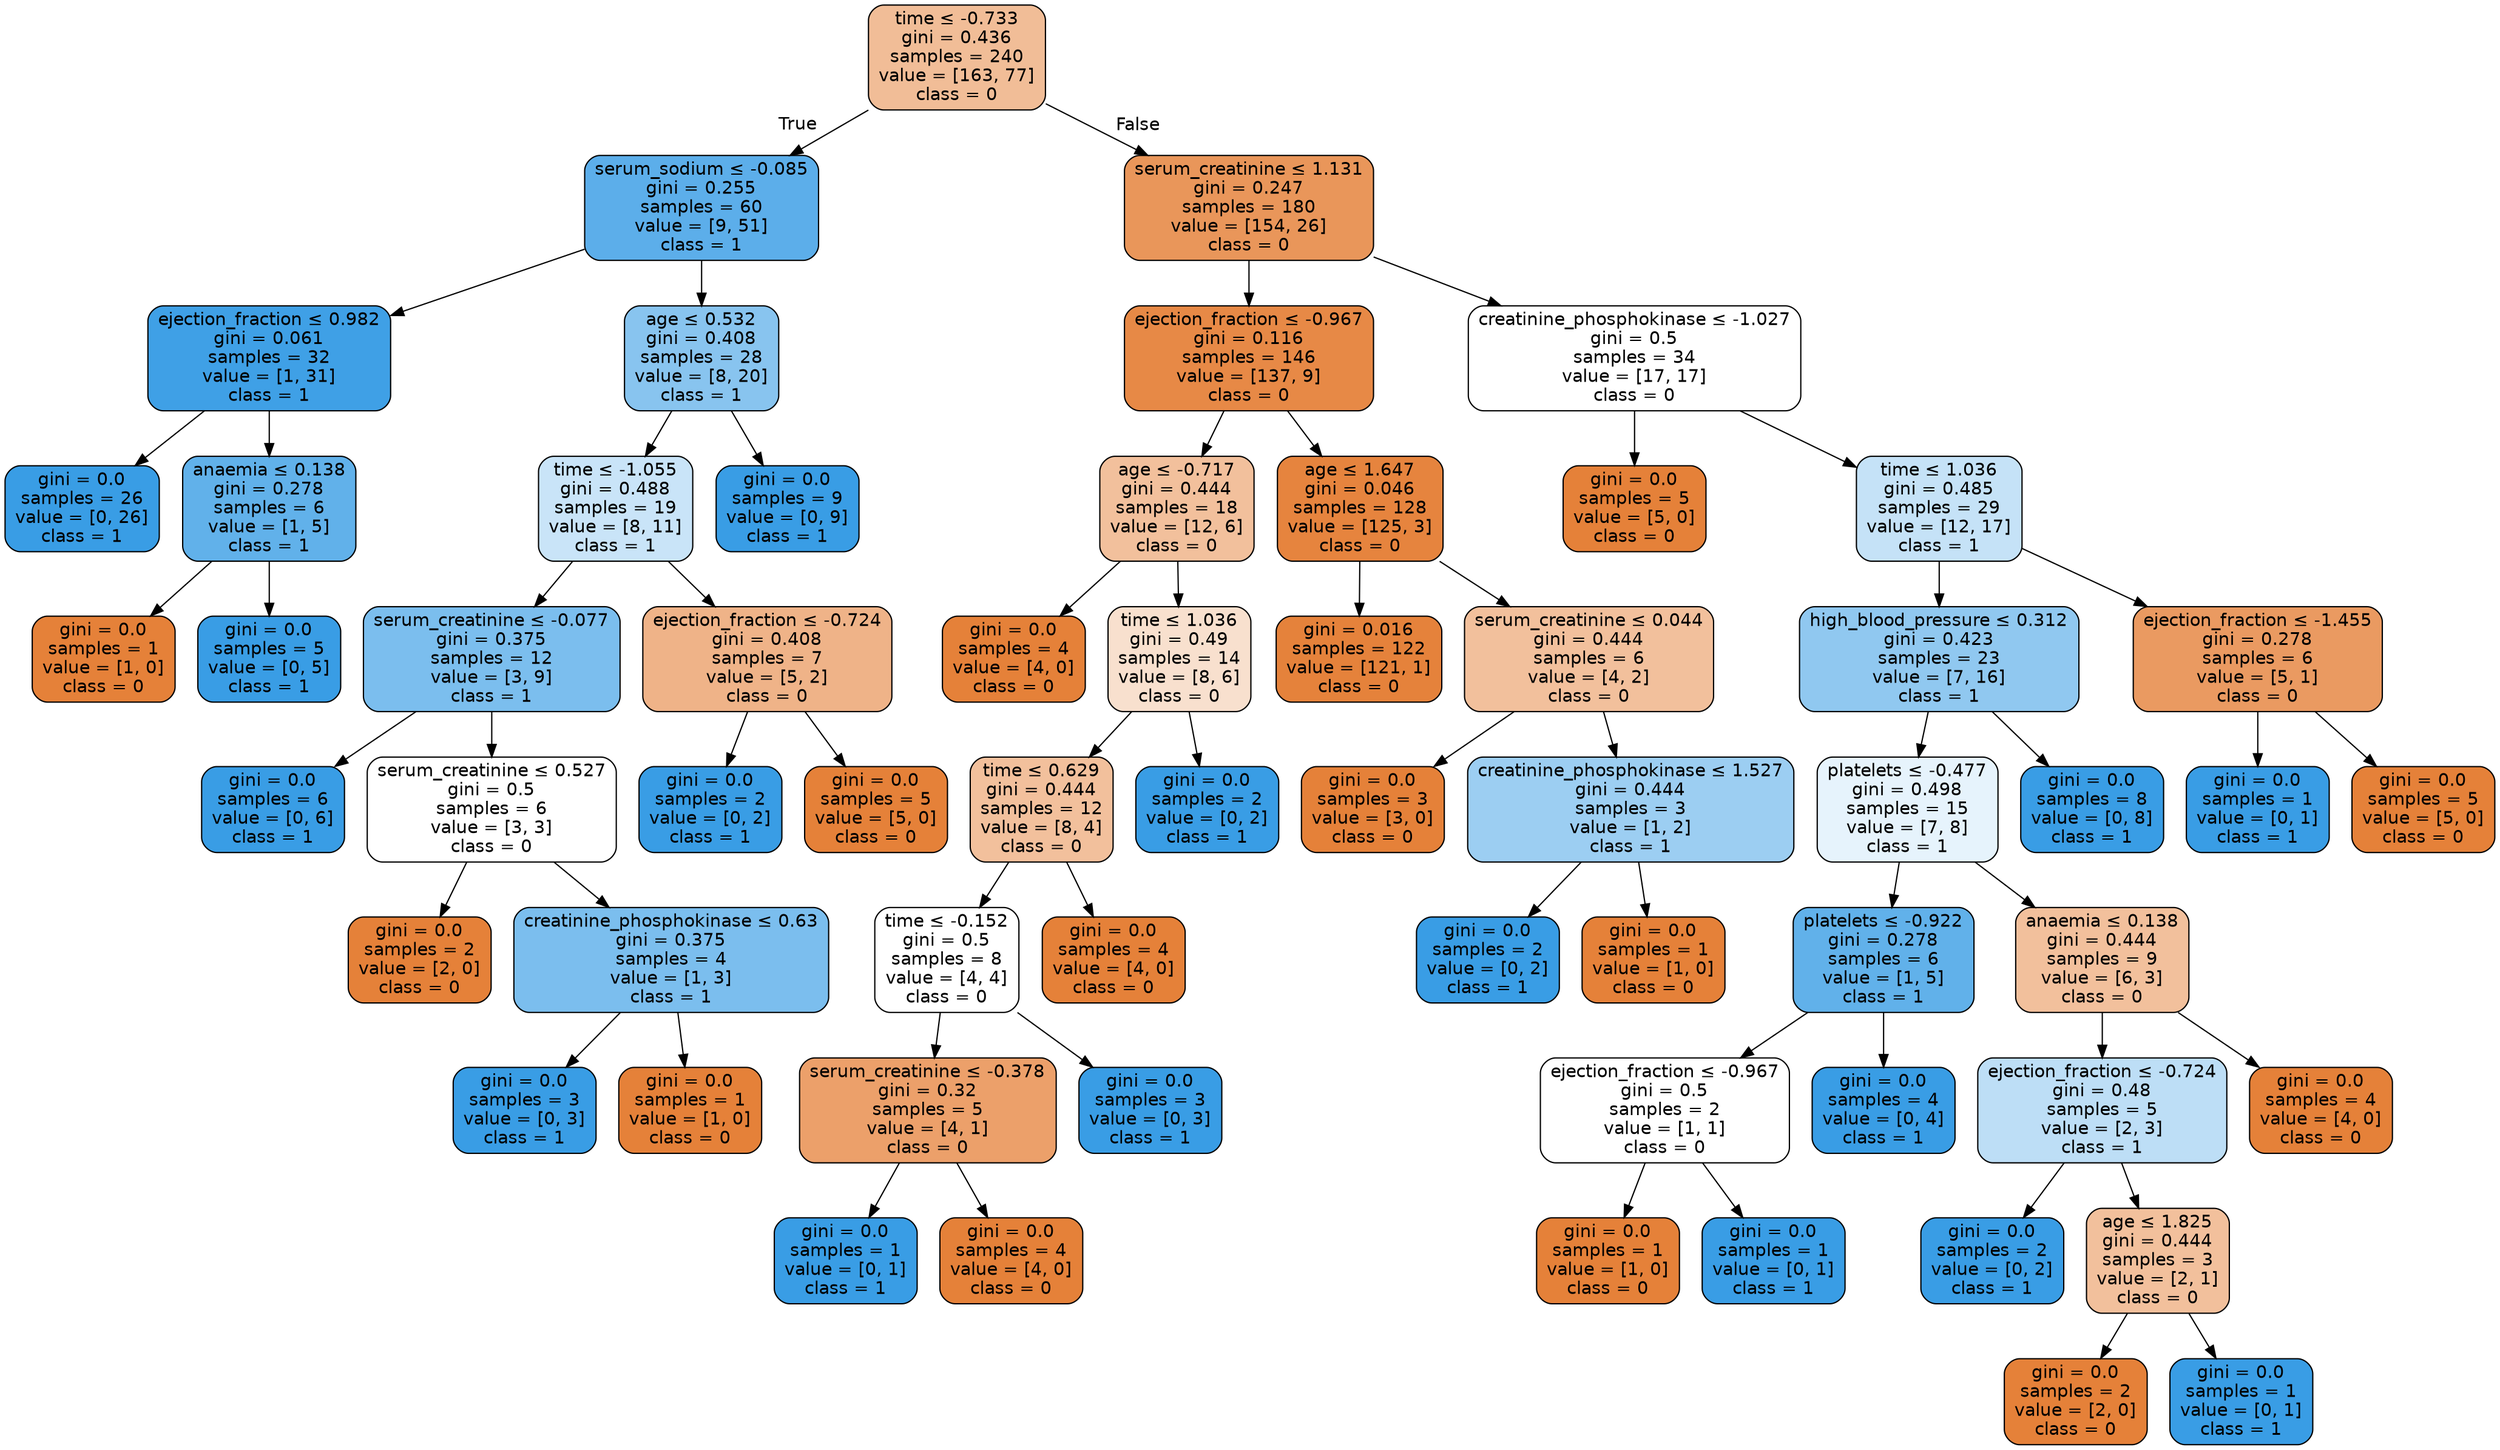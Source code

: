 digraph Tree {
node [shape=box, style="filled, rounded", color="black", fontname=helvetica] ;
edge [fontname=helvetica] ;
0 [label=<time &le; -0.733<br/>gini = 0.436<br/>samples = 240<br/>value = [163, 77]<br/>class = 0>, fillcolor="#f1bd97"] ;
1 [label=<serum_sodium &le; -0.085<br/>gini = 0.255<br/>samples = 60<br/>value = [9, 51]<br/>class = 1>, fillcolor="#5caeea"] ;
0 -> 1 [labeldistance=2.5, labelangle=45, headlabel="True"] ;
2 [label=<ejection_fraction &le; 0.982<br/>gini = 0.061<br/>samples = 32<br/>value = [1, 31]<br/>class = 1>, fillcolor="#3fa0e6"] ;
1 -> 2 ;
3 [label=<gini = 0.0<br/>samples = 26<br/>value = [0, 26]<br/>class = 1>, fillcolor="#399de5"] ;
2 -> 3 ;
4 [label=<anaemia &le; 0.138<br/>gini = 0.278<br/>samples = 6<br/>value = [1, 5]<br/>class = 1>, fillcolor="#61b1ea"] ;
2 -> 4 ;
5 [label=<gini = 0.0<br/>samples = 1<br/>value = [1, 0]<br/>class = 0>, fillcolor="#e58139"] ;
4 -> 5 ;
6 [label=<gini = 0.0<br/>samples = 5<br/>value = [0, 5]<br/>class = 1>, fillcolor="#399de5"] ;
4 -> 6 ;
7 [label=<age &le; 0.532<br/>gini = 0.408<br/>samples = 28<br/>value = [8, 20]<br/>class = 1>, fillcolor="#88c4ef"] ;
1 -> 7 ;
8 [label=<time &le; -1.055<br/>gini = 0.488<br/>samples = 19<br/>value = [8, 11]<br/>class = 1>, fillcolor="#c9e4f8"] ;
7 -> 8 ;
9 [label=<serum_creatinine &le; -0.077<br/>gini = 0.375<br/>samples = 12<br/>value = [3, 9]<br/>class = 1>, fillcolor="#7bbeee"] ;
8 -> 9 ;
10 [label=<gini = 0.0<br/>samples = 6<br/>value = [0, 6]<br/>class = 1>, fillcolor="#399de5"] ;
9 -> 10 ;
11 [label=<serum_creatinine &le; 0.527<br/>gini = 0.5<br/>samples = 6<br/>value = [3, 3]<br/>class = 0>, fillcolor="#ffffff"] ;
9 -> 11 ;
12 [label=<gini = 0.0<br/>samples = 2<br/>value = [2, 0]<br/>class = 0>, fillcolor="#e58139"] ;
11 -> 12 ;
13 [label=<creatinine_phosphokinase &le; 0.63<br/>gini = 0.375<br/>samples = 4<br/>value = [1, 3]<br/>class = 1>, fillcolor="#7bbeee"] ;
11 -> 13 ;
14 [label=<gini = 0.0<br/>samples = 3<br/>value = [0, 3]<br/>class = 1>, fillcolor="#399de5"] ;
13 -> 14 ;
15 [label=<gini = 0.0<br/>samples = 1<br/>value = [1, 0]<br/>class = 0>, fillcolor="#e58139"] ;
13 -> 15 ;
16 [label=<ejection_fraction &le; -0.724<br/>gini = 0.408<br/>samples = 7<br/>value = [5, 2]<br/>class = 0>, fillcolor="#efb388"] ;
8 -> 16 ;
17 [label=<gini = 0.0<br/>samples = 2<br/>value = [0, 2]<br/>class = 1>, fillcolor="#399de5"] ;
16 -> 17 ;
18 [label=<gini = 0.0<br/>samples = 5<br/>value = [5, 0]<br/>class = 0>, fillcolor="#e58139"] ;
16 -> 18 ;
19 [label=<gini = 0.0<br/>samples = 9<br/>value = [0, 9]<br/>class = 1>, fillcolor="#399de5"] ;
7 -> 19 ;
20 [label=<serum_creatinine &le; 1.131<br/>gini = 0.247<br/>samples = 180<br/>value = [154, 26]<br/>class = 0>, fillcolor="#e9965a"] ;
0 -> 20 [labeldistance=2.5, labelangle=-45, headlabel="False"] ;
21 [label=<ejection_fraction &le; -0.967<br/>gini = 0.116<br/>samples = 146<br/>value = [137, 9]<br/>class = 0>, fillcolor="#e78946"] ;
20 -> 21 ;
22 [label=<age &le; -0.717<br/>gini = 0.444<br/>samples = 18<br/>value = [12, 6]<br/>class = 0>, fillcolor="#f2c09c"] ;
21 -> 22 ;
23 [label=<gini = 0.0<br/>samples = 4<br/>value = [4, 0]<br/>class = 0>, fillcolor="#e58139"] ;
22 -> 23 ;
24 [label=<time &le; 1.036<br/>gini = 0.49<br/>samples = 14<br/>value = [8, 6]<br/>class = 0>, fillcolor="#f8e0ce"] ;
22 -> 24 ;
25 [label=<time &le; 0.629<br/>gini = 0.444<br/>samples = 12<br/>value = [8, 4]<br/>class = 0>, fillcolor="#f2c09c"] ;
24 -> 25 ;
26 [label=<time &le; -0.152<br/>gini = 0.5<br/>samples = 8<br/>value = [4, 4]<br/>class = 0>, fillcolor="#ffffff"] ;
25 -> 26 ;
27 [label=<serum_creatinine &le; -0.378<br/>gini = 0.32<br/>samples = 5<br/>value = [4, 1]<br/>class = 0>, fillcolor="#eca06a"] ;
26 -> 27 ;
28 [label=<gini = 0.0<br/>samples = 1<br/>value = [0, 1]<br/>class = 1>, fillcolor="#399de5"] ;
27 -> 28 ;
29 [label=<gini = 0.0<br/>samples = 4<br/>value = [4, 0]<br/>class = 0>, fillcolor="#e58139"] ;
27 -> 29 ;
30 [label=<gini = 0.0<br/>samples = 3<br/>value = [0, 3]<br/>class = 1>, fillcolor="#399de5"] ;
26 -> 30 ;
31 [label=<gini = 0.0<br/>samples = 4<br/>value = [4, 0]<br/>class = 0>, fillcolor="#e58139"] ;
25 -> 31 ;
32 [label=<gini = 0.0<br/>samples = 2<br/>value = [0, 2]<br/>class = 1>, fillcolor="#399de5"] ;
24 -> 32 ;
33 [label=<age &le; 1.647<br/>gini = 0.046<br/>samples = 128<br/>value = [125, 3]<br/>class = 0>, fillcolor="#e6843e"] ;
21 -> 33 ;
34 [label=<gini = 0.016<br/>samples = 122<br/>value = [121, 1]<br/>class = 0>, fillcolor="#e5823b"] ;
33 -> 34 ;
35 [label=<serum_creatinine &le; 0.044<br/>gini = 0.444<br/>samples = 6<br/>value = [4, 2]<br/>class = 0>, fillcolor="#f2c09c"] ;
33 -> 35 ;
36 [label=<gini = 0.0<br/>samples = 3<br/>value = [3, 0]<br/>class = 0>, fillcolor="#e58139"] ;
35 -> 36 ;
37 [label=<creatinine_phosphokinase &le; 1.527<br/>gini = 0.444<br/>samples = 3<br/>value = [1, 2]<br/>class = 1>, fillcolor="#9ccef2"] ;
35 -> 37 ;
38 [label=<gini = 0.0<br/>samples = 2<br/>value = [0, 2]<br/>class = 1>, fillcolor="#399de5"] ;
37 -> 38 ;
39 [label=<gini = 0.0<br/>samples = 1<br/>value = [1, 0]<br/>class = 0>, fillcolor="#e58139"] ;
37 -> 39 ;
40 [label=<creatinine_phosphokinase &le; -1.027<br/>gini = 0.5<br/>samples = 34<br/>value = [17, 17]<br/>class = 0>, fillcolor="#ffffff"] ;
20 -> 40 ;
41 [label=<gini = 0.0<br/>samples = 5<br/>value = [5, 0]<br/>class = 0>, fillcolor="#e58139"] ;
40 -> 41 ;
42 [label=<time &le; 1.036<br/>gini = 0.485<br/>samples = 29<br/>value = [12, 17]<br/>class = 1>, fillcolor="#c5e2f7"] ;
40 -> 42 ;
43 [label=<high_blood_pressure &le; 0.312<br/>gini = 0.423<br/>samples = 23<br/>value = [7, 16]<br/>class = 1>, fillcolor="#90c8f0"] ;
42 -> 43 ;
44 [label=<platelets &le; -0.477<br/>gini = 0.498<br/>samples = 15<br/>value = [7, 8]<br/>class = 1>, fillcolor="#e6f3fc"] ;
43 -> 44 ;
45 [label=<platelets &le; -0.922<br/>gini = 0.278<br/>samples = 6<br/>value = [1, 5]<br/>class = 1>, fillcolor="#61b1ea"] ;
44 -> 45 ;
46 [label=<ejection_fraction &le; -0.967<br/>gini = 0.5<br/>samples = 2<br/>value = [1, 1]<br/>class = 0>, fillcolor="#ffffff"] ;
45 -> 46 ;
47 [label=<gini = 0.0<br/>samples = 1<br/>value = [1, 0]<br/>class = 0>, fillcolor="#e58139"] ;
46 -> 47 ;
48 [label=<gini = 0.0<br/>samples = 1<br/>value = [0, 1]<br/>class = 1>, fillcolor="#399de5"] ;
46 -> 48 ;
49 [label=<gini = 0.0<br/>samples = 4<br/>value = [0, 4]<br/>class = 1>, fillcolor="#399de5"] ;
45 -> 49 ;
50 [label=<anaemia &le; 0.138<br/>gini = 0.444<br/>samples = 9<br/>value = [6, 3]<br/>class = 0>, fillcolor="#f2c09c"] ;
44 -> 50 ;
51 [label=<ejection_fraction &le; -0.724<br/>gini = 0.48<br/>samples = 5<br/>value = [2, 3]<br/>class = 1>, fillcolor="#bddef6"] ;
50 -> 51 ;
52 [label=<gini = 0.0<br/>samples = 2<br/>value = [0, 2]<br/>class = 1>, fillcolor="#399de5"] ;
51 -> 52 ;
53 [label=<age &le; 1.825<br/>gini = 0.444<br/>samples = 3<br/>value = [2, 1]<br/>class = 0>, fillcolor="#f2c09c"] ;
51 -> 53 ;
54 [label=<gini = 0.0<br/>samples = 2<br/>value = [2, 0]<br/>class = 0>, fillcolor="#e58139"] ;
53 -> 54 ;
55 [label=<gini = 0.0<br/>samples = 1<br/>value = [0, 1]<br/>class = 1>, fillcolor="#399de5"] ;
53 -> 55 ;
56 [label=<gini = 0.0<br/>samples = 4<br/>value = [4, 0]<br/>class = 0>, fillcolor="#e58139"] ;
50 -> 56 ;
57 [label=<gini = 0.0<br/>samples = 8<br/>value = [0, 8]<br/>class = 1>, fillcolor="#399de5"] ;
43 -> 57 ;
58 [label=<ejection_fraction &le; -1.455<br/>gini = 0.278<br/>samples = 6<br/>value = [5, 1]<br/>class = 0>, fillcolor="#ea9a61"] ;
42 -> 58 ;
59 [label=<gini = 0.0<br/>samples = 1<br/>value = [0, 1]<br/>class = 1>, fillcolor="#399de5"] ;
58 -> 59 ;
60 [label=<gini = 0.0<br/>samples = 5<br/>value = [5, 0]<br/>class = 0>, fillcolor="#e58139"] ;
58 -> 60 ;
}